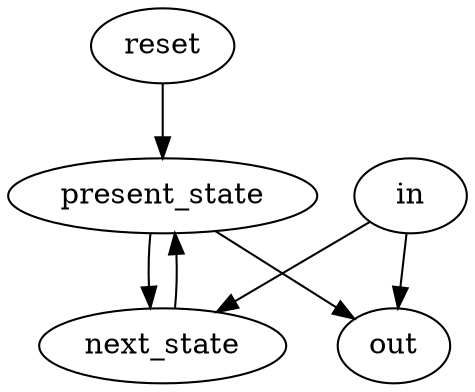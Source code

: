 strict digraph "" {
	reset -> present_state	[weight=2.0];
	next_state -> present_state	[weight=1.0];
	present_state -> next_state	[weight=4.0];
	present_state -> out	[weight=1.0];
	in -> next_state	[weight=4.0];
	in -> out	[weight=1.0];
}
